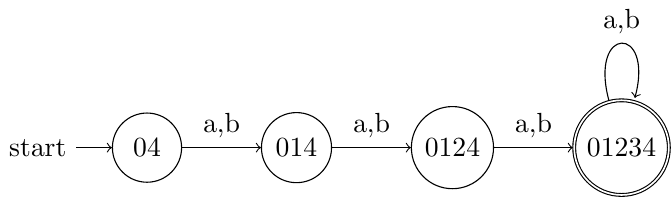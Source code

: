 \documentclass[tikz]{standalone}
\usetikzlibrary{arrows, automata, calc, positioning}
\begin{document}
\begin{tikzpicture}
    \node[state, initial] (0) at (0,0) {04};
    \node[state] (1) [right=of 0] {014};
    \node[state] (2) [right=of 1] {0124};
    \node[state, accepting] (3) [right=of 2] {01234};

    \path[->]
        (0) edge node [above] {a,b} (1)
        (1) edge node [above] {a,b} (2)
        (2) edge node [above] {a,b} (3)
        (3) edge [loop above] node [above] {a,b} (3);
\end{tikzpicture}
\end{document}
